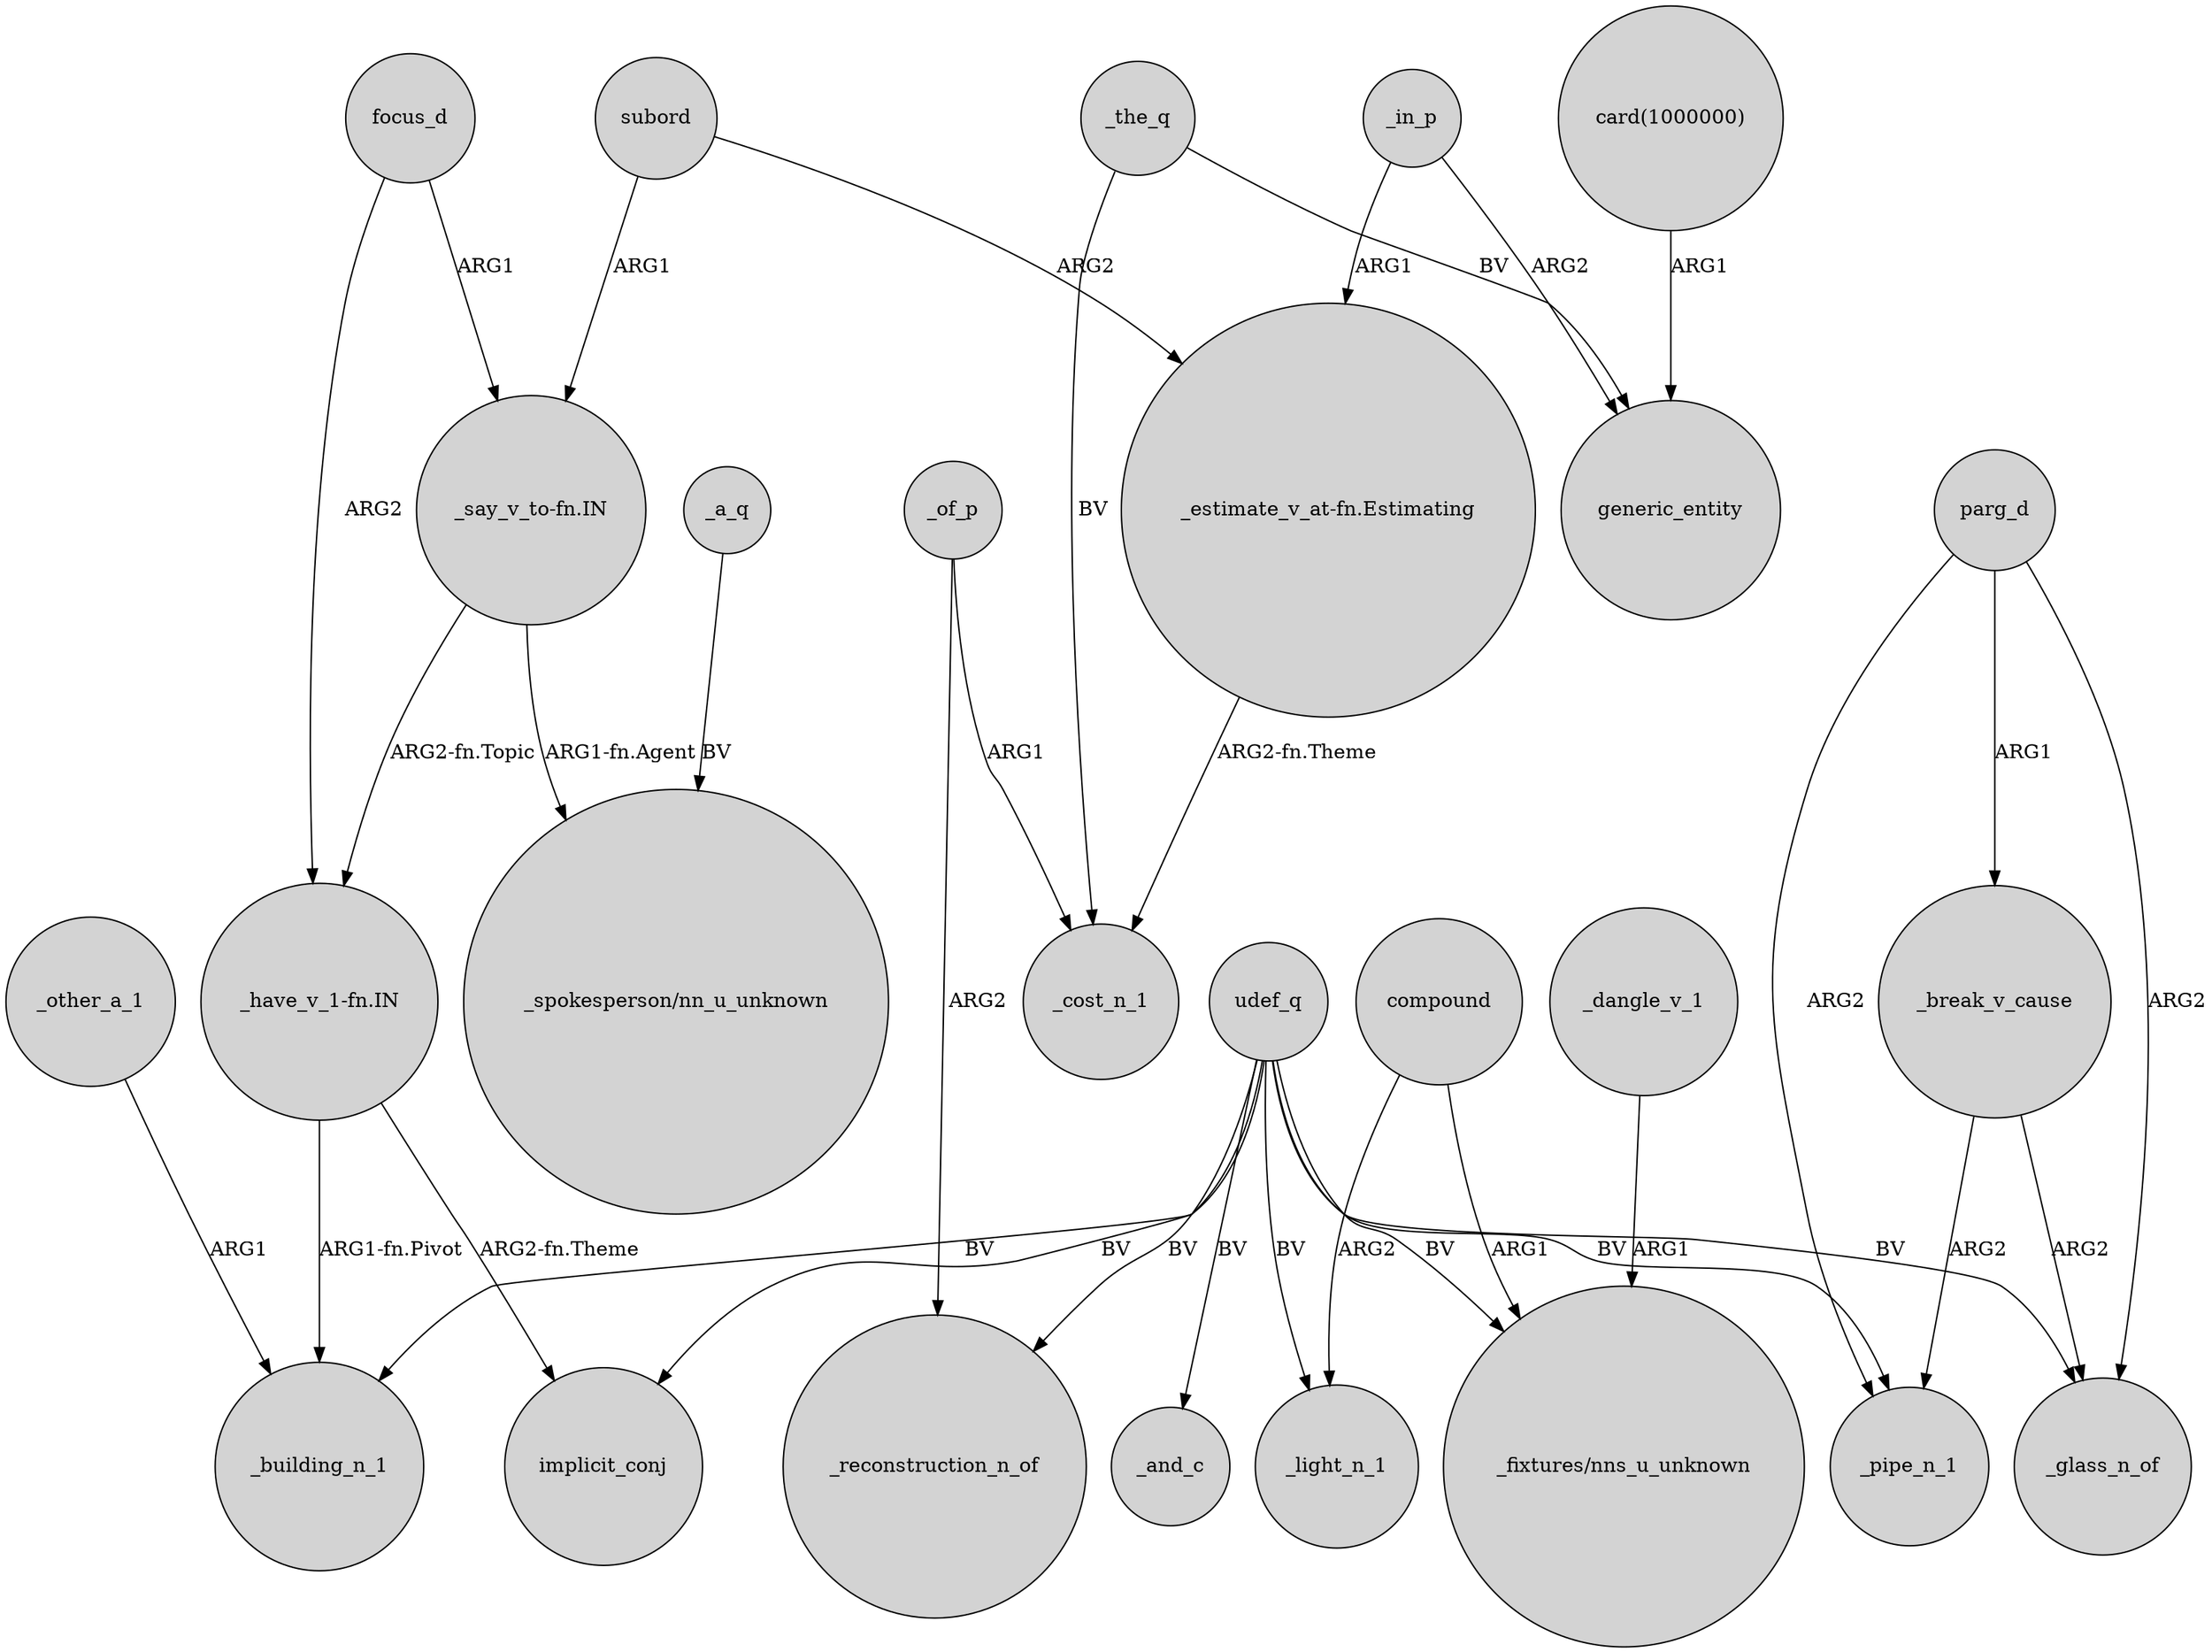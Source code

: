 digraph {
	node [shape=circle style=filled]
	_of_p -> _reconstruction_n_of [label=ARG2]
	"card(1000000)" -> generic_entity [label=ARG1]
	_the_q -> generic_entity [label=BV]
	udef_q -> _building_n_1 [label=BV]
	_dangle_v_1 -> "_fixtures/nns_u_unknown" [label=ARG1]
	udef_q -> _pipe_n_1 [label=BV]
	parg_d -> _break_v_cause [label=ARG1]
	focus_d -> "_have_v_1-fn.IN" [label=ARG2]
	udef_q -> _reconstruction_n_of [label=BV]
	"_estimate_v_at-fn.Estimating" -> _cost_n_1 [label="ARG2-fn.Theme"]
	_break_v_cause -> _pipe_n_1 [label=ARG2]
	subord -> "_say_v_to-fn.IN" [label=ARG1]
	"_have_v_1-fn.IN" -> implicit_conj [label="ARG2-fn.Theme"]
	udef_q -> implicit_conj [label=BV]
	"_have_v_1-fn.IN" -> _building_n_1 [label="ARG1-fn.Pivot"]
	focus_d -> "_say_v_to-fn.IN" [label=ARG1]
	subord -> "_estimate_v_at-fn.Estimating" [label=ARG2]
	_the_q -> _cost_n_1 [label=BV]
	_of_p -> _cost_n_1 [label=ARG1]
	parg_d -> _pipe_n_1 [label=ARG2]
	parg_d -> _glass_n_of [label=ARG2]
	_in_p -> "_estimate_v_at-fn.Estimating" [label=ARG1]
	compound -> _light_n_1 [label=ARG2]
	_other_a_1 -> _building_n_1 [label=ARG1]
	udef_q -> _glass_n_of [label=BV]
	"_say_v_to-fn.IN" -> "_have_v_1-fn.IN" [label="ARG2-fn.Topic"]
	compound -> "_fixtures/nns_u_unknown" [label=ARG1]
	_in_p -> generic_entity [label=ARG2]
	_a_q -> "_spokesperson/nn_u_unknown" [label=BV]
	_break_v_cause -> _glass_n_of [label=ARG2]
	udef_q -> _and_c [label=BV]
	udef_q -> "_fixtures/nns_u_unknown" [label=BV]
	"_say_v_to-fn.IN" -> "_spokesperson/nn_u_unknown" [label="ARG1-fn.Agent"]
	udef_q -> _light_n_1 [label=BV]
}
